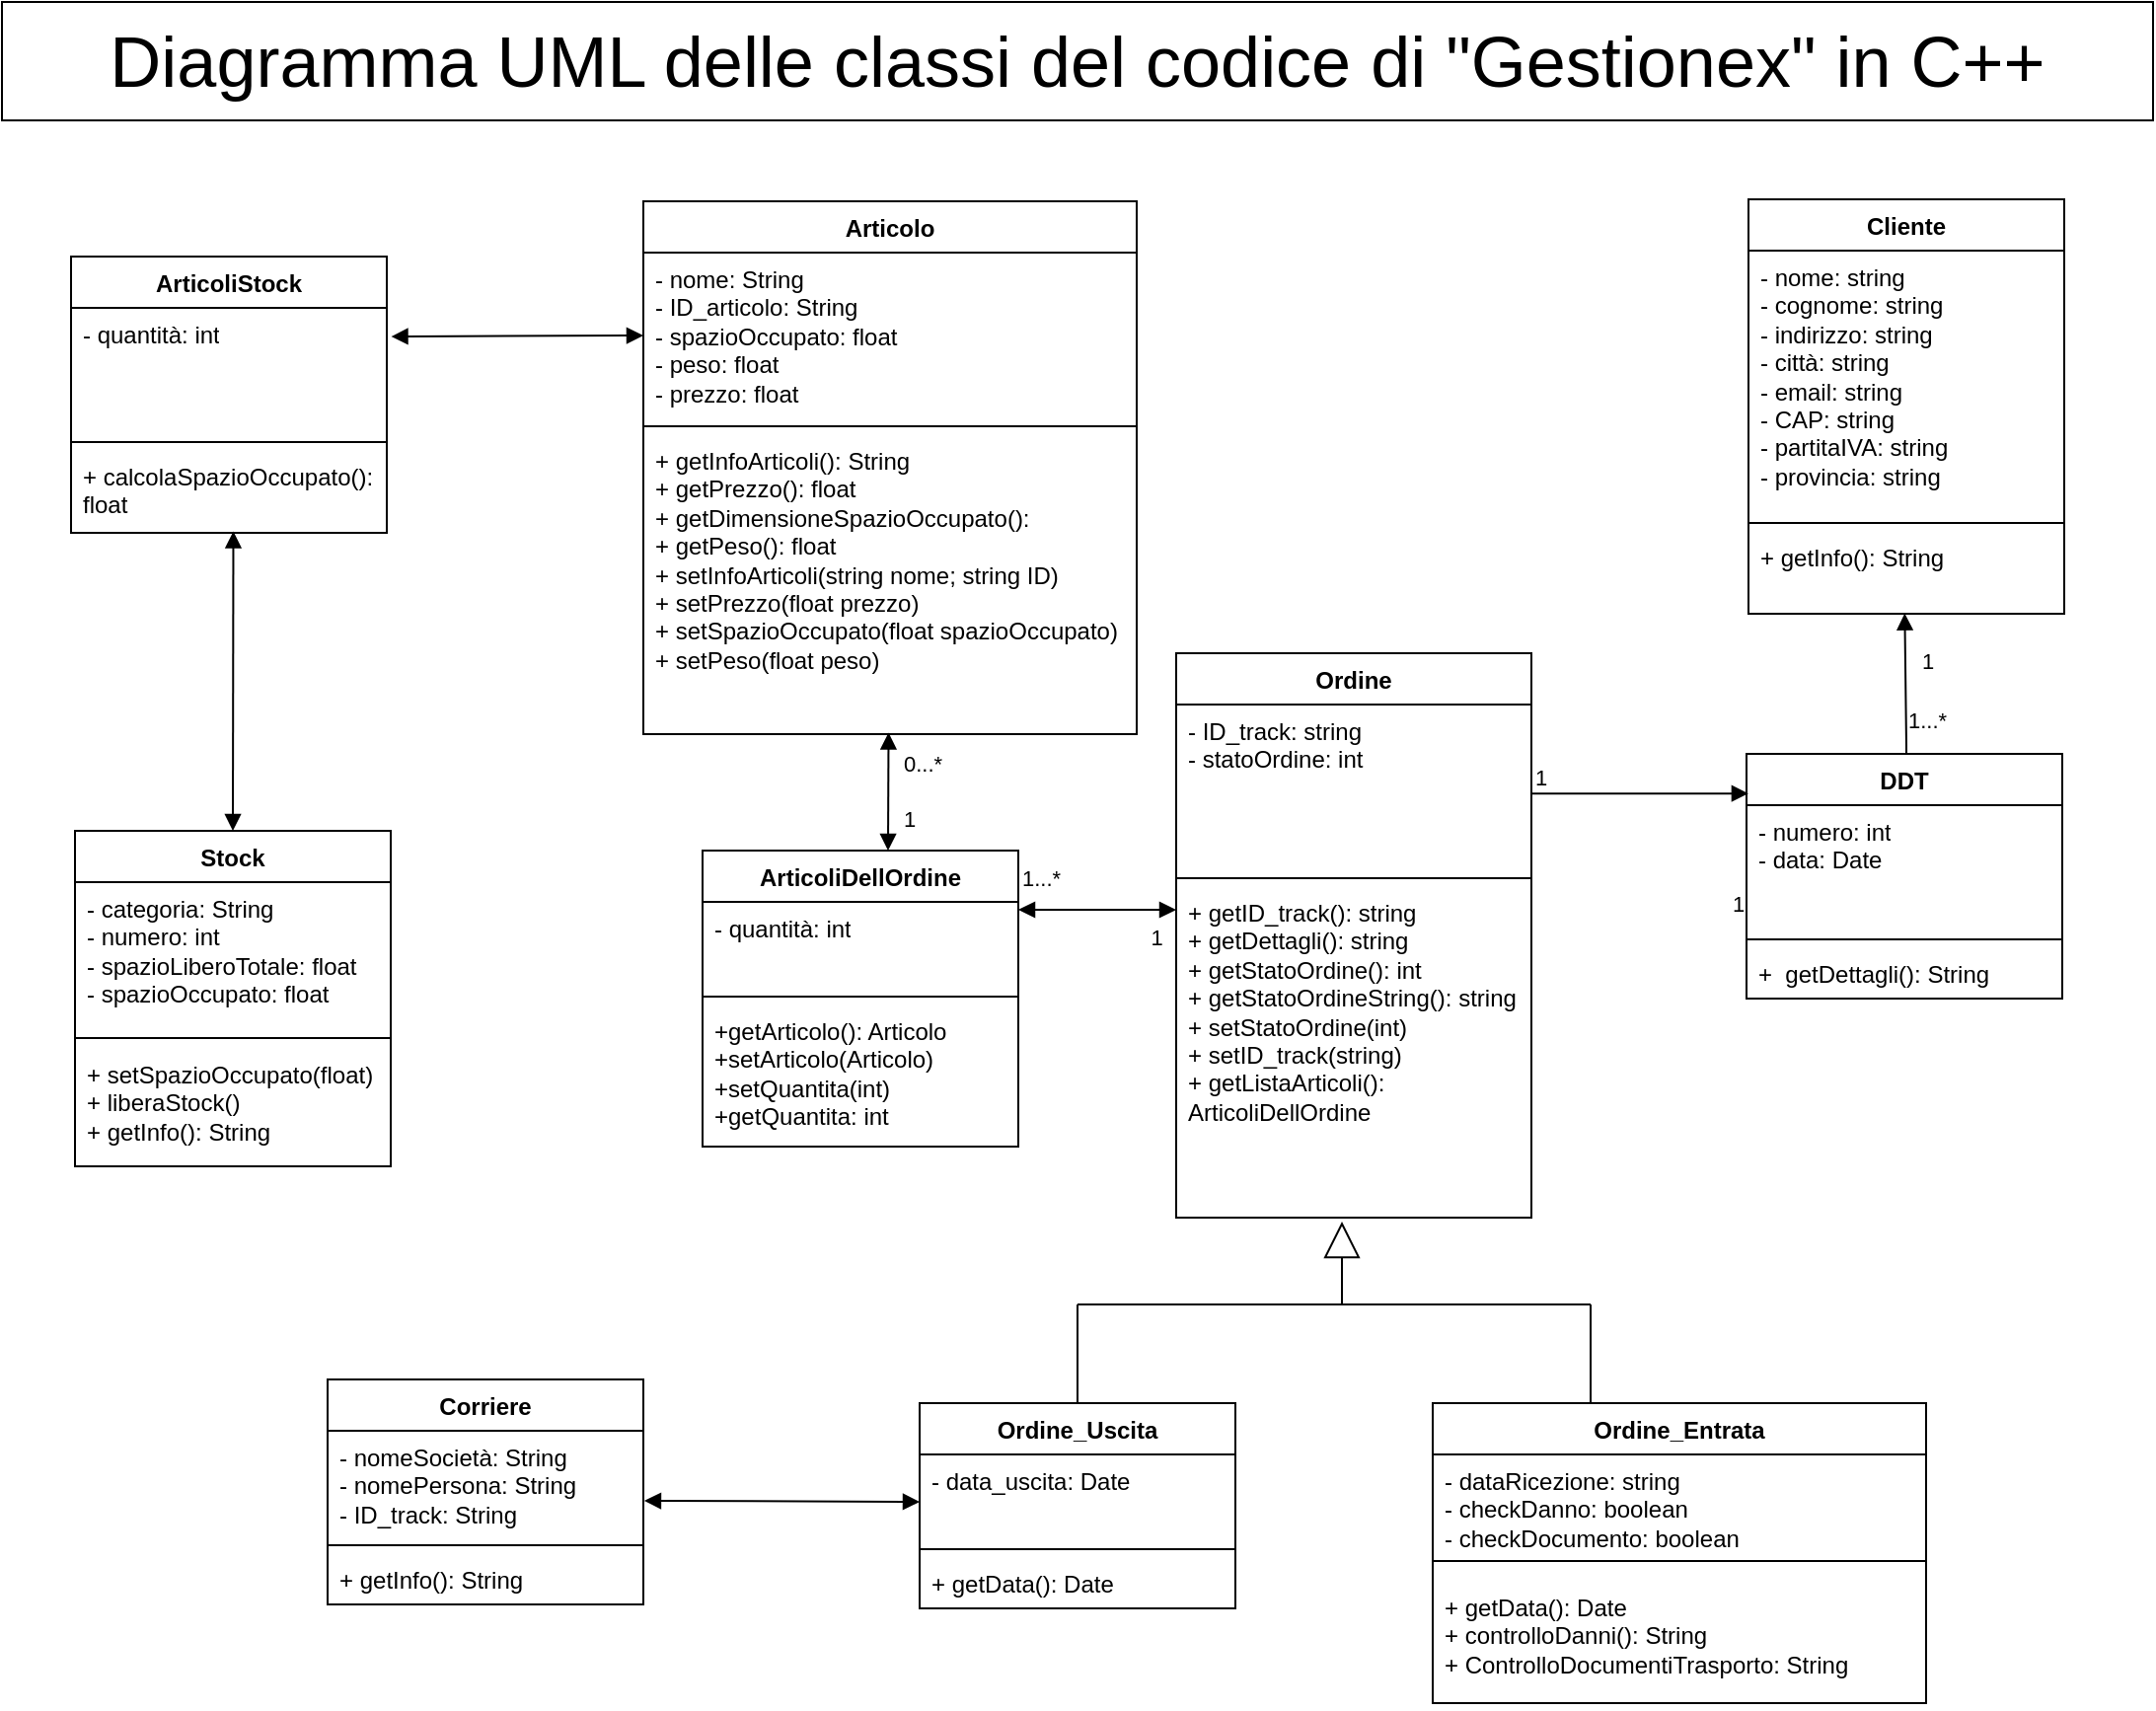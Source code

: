 <mxfile version="26.2.2">
  <diagram id="C5RBs43oDa-KdzZeNtuy" name="Page-1">
    <mxGraphModel dx="2255" dy="841" grid="1" gridSize="10" guides="1" tooltips="1" connect="1" arrows="1" fold="1" page="1" pageScale="1" pageWidth="827" pageHeight="1169" math="0" shadow="0">
      <root>
        <mxCell id="WIyWlLk6GJQsqaUBKTNV-0" />
        <mxCell id="WIyWlLk6GJQsqaUBKTNV-1" parent="WIyWlLk6GJQsqaUBKTNV-0" />
        <mxCell id="eDhgWXMWfAPKys8gNTX1-6" value="Ordine" style="swimlane;fontStyle=1;align=center;verticalAlign=top;childLayout=stackLayout;horizontal=1;startSize=26;horizontalStack=0;resizeParent=1;resizeParentMax=0;resizeLast=0;collapsible=1;marginBottom=0;whiteSpace=wrap;html=1;" parent="WIyWlLk6GJQsqaUBKTNV-1" vertex="1">
          <mxGeometry x="40" y="370" width="180" height="286" as="geometry" />
        </mxCell>
        <mxCell id="eDhgWXMWfAPKys8gNTX1-7" value="- ID_track: string&lt;div&gt;- statoOrdine: int&lt;/div&gt;" style="text;strokeColor=none;fillColor=none;align=left;verticalAlign=top;spacingLeft=4;spacingRight=4;overflow=hidden;rotatable=0;points=[[0,0.5],[1,0.5]];portConstraint=eastwest;whiteSpace=wrap;html=1;" parent="eDhgWXMWfAPKys8gNTX1-6" vertex="1">
          <mxGeometry y="26" width="180" height="84" as="geometry" />
        </mxCell>
        <mxCell id="eDhgWXMWfAPKys8gNTX1-8" value="" style="line;strokeWidth=1;fillColor=none;align=left;verticalAlign=middle;spacingTop=-1;spacingLeft=3;spacingRight=3;rotatable=0;labelPosition=right;points=[];portConstraint=eastwest;strokeColor=inherit;" parent="eDhgWXMWfAPKys8gNTX1-6" vertex="1">
          <mxGeometry y="110" width="180" height="8" as="geometry" />
        </mxCell>
        <mxCell id="eDhgWXMWfAPKys8gNTX1-9" value="+ getID_track(): string&lt;div&gt;+ getDettagli(): string&lt;/div&gt;&lt;div&gt;+ getStatoOrdine(): int&lt;/div&gt;&lt;div&gt;+ getStatoOrdineString(): string&lt;/div&gt;&lt;div&gt;+ setStatoOrdine(int)&lt;/div&gt;&lt;div&gt;+ setID_track(string)&lt;/div&gt;&lt;div&gt;+ getListaArticoli(): ArticoliDellOrdine&lt;/div&gt;&lt;div&gt;&lt;br&gt;&lt;/div&gt;&lt;div&gt;&lt;br&gt;&lt;div&gt;&lt;br&gt;&lt;/div&gt;&lt;/div&gt;" style="text;strokeColor=none;fillColor=none;align=left;verticalAlign=top;spacingLeft=4;spacingRight=4;overflow=hidden;rotatable=0;points=[[0,0.5],[1,0.5]];portConstraint=eastwest;whiteSpace=wrap;html=1;" parent="eDhgWXMWfAPKys8gNTX1-6" vertex="1">
          <mxGeometry y="118" width="180" height="168" as="geometry" />
        </mxCell>
        <mxCell id="eDhgWXMWfAPKys8gNTX1-10" value="" style="endArrow=block;endSize=16;endFill=0;html=1;rounded=0;" parent="WIyWlLk6GJQsqaUBKTNV-1" edge="1">
          <mxGeometry x="-0.125" y="-70" width="160" relative="1" as="geometry">
            <mxPoint x="124" y="700" as="sourcePoint" />
            <mxPoint x="124" y="658" as="targetPoint" />
            <Array as="points" />
            <mxPoint as="offset" />
          </mxGeometry>
        </mxCell>
        <mxCell id="eDhgWXMWfAPKys8gNTX1-19" value="" style="endArrow=none;html=1;rounded=0;" parent="WIyWlLk6GJQsqaUBKTNV-1" edge="1">
          <mxGeometry width="50" height="50" relative="1" as="geometry">
            <mxPoint x="-10" y="700" as="sourcePoint" />
            <mxPoint x="250" y="700" as="targetPoint" />
          </mxGeometry>
        </mxCell>
        <mxCell id="eDhgWXMWfAPKys8gNTX1-20" value="" style="endArrow=none;html=1;rounded=0;exitX=0.5;exitY=0;exitDx=0;exitDy=0;" parent="WIyWlLk6GJQsqaUBKTNV-1" edge="1">
          <mxGeometry width="50" height="50" relative="1" as="geometry">
            <mxPoint x="-10" y="750" as="sourcePoint" />
            <mxPoint x="-10" y="700" as="targetPoint" />
          </mxGeometry>
        </mxCell>
        <mxCell id="eDhgWXMWfAPKys8gNTX1-21" value="Ordine_Uscita" style="swimlane;fontStyle=1;align=center;verticalAlign=top;childLayout=stackLayout;horizontal=1;startSize=26;horizontalStack=0;resizeParent=1;resizeParentMax=0;resizeLast=0;collapsible=1;marginBottom=0;whiteSpace=wrap;html=1;" parent="WIyWlLk6GJQsqaUBKTNV-1" vertex="1">
          <mxGeometry x="-90" y="750" width="160" height="104" as="geometry" />
        </mxCell>
        <mxCell id="eDhgWXMWfAPKys8gNTX1-22" value="- data_uscita: Date" style="text;strokeColor=none;fillColor=none;align=left;verticalAlign=top;spacingLeft=4;spacingRight=4;overflow=hidden;rotatable=0;points=[[0,0.5],[1,0.5]];portConstraint=eastwest;whiteSpace=wrap;html=1;" parent="eDhgWXMWfAPKys8gNTX1-21" vertex="1">
          <mxGeometry y="26" width="160" height="44" as="geometry" />
        </mxCell>
        <mxCell id="eDhgWXMWfAPKys8gNTX1-23" value="" style="line;strokeWidth=1;fillColor=none;align=left;verticalAlign=middle;spacingTop=-1;spacingLeft=3;spacingRight=3;rotatable=0;labelPosition=right;points=[];portConstraint=eastwest;strokeColor=inherit;" parent="eDhgWXMWfAPKys8gNTX1-21" vertex="1">
          <mxGeometry y="70" width="160" height="8" as="geometry" />
        </mxCell>
        <mxCell id="eDhgWXMWfAPKys8gNTX1-24" value="+ getData(): Date" style="text;strokeColor=none;fillColor=none;align=left;verticalAlign=top;spacingLeft=4;spacingRight=4;overflow=hidden;rotatable=0;points=[[0,0.5],[1,0.5]];portConstraint=eastwest;whiteSpace=wrap;html=1;" parent="eDhgWXMWfAPKys8gNTX1-21" vertex="1">
          <mxGeometry y="78" width="160" height="26" as="geometry" />
        </mxCell>
        <mxCell id="eDhgWXMWfAPKys8gNTX1-25" value="" style="endArrow=none;html=1;rounded=0;exitX=0.5;exitY=0;exitDx=0;exitDy=0;" parent="WIyWlLk6GJQsqaUBKTNV-1" edge="1">
          <mxGeometry width="50" height="50" relative="1" as="geometry">
            <mxPoint x="250" y="750" as="sourcePoint" />
            <mxPoint x="250" y="700" as="targetPoint" />
          </mxGeometry>
        </mxCell>
        <mxCell id="eDhgWXMWfAPKys8gNTX1-26" value="Ordine_Entrata" style="swimlane;fontStyle=1;align=center;verticalAlign=top;childLayout=stackLayout;horizontal=1;startSize=26;horizontalStack=0;resizeParent=1;resizeParentMax=0;resizeLast=0;collapsible=1;marginBottom=0;whiteSpace=wrap;html=1;" parent="WIyWlLk6GJQsqaUBKTNV-1" vertex="1">
          <mxGeometry x="170" y="750" width="250" height="152" as="geometry" />
        </mxCell>
        <mxCell id="eDhgWXMWfAPKys8gNTX1-27" value="- dataRicezione: string&lt;div&gt;- checkDanno: boolean&lt;/div&gt;&lt;div&gt;- checkDocumento: boolean&lt;/div&gt;" style="text;strokeColor=none;fillColor=none;align=left;verticalAlign=top;spacingLeft=4;spacingRight=4;overflow=hidden;rotatable=0;points=[[0,0.5],[1,0.5]];portConstraint=eastwest;whiteSpace=wrap;html=1;" parent="eDhgWXMWfAPKys8gNTX1-26" vertex="1">
          <mxGeometry y="26" width="250" height="44" as="geometry" />
        </mxCell>
        <mxCell id="eDhgWXMWfAPKys8gNTX1-28" value="" style="line;strokeWidth=1;fillColor=none;align=left;verticalAlign=middle;spacingTop=-1;spacingLeft=3;spacingRight=3;rotatable=0;labelPosition=right;points=[];portConstraint=eastwest;strokeColor=inherit;" parent="eDhgWXMWfAPKys8gNTX1-26" vertex="1">
          <mxGeometry y="70" width="250" height="20" as="geometry" />
        </mxCell>
        <mxCell id="eDhgWXMWfAPKys8gNTX1-29" value="+ getData(): Date&lt;div&gt;+ controlloDanni(): String&lt;/div&gt;&lt;div&gt;+ ControlloDocumentiTrasporto: String&lt;/div&gt;" style="text;strokeColor=none;fillColor=none;align=left;verticalAlign=top;spacingLeft=4;spacingRight=4;overflow=hidden;rotatable=0;points=[[0,0.5],[1,0.5]];portConstraint=eastwest;whiteSpace=wrap;html=1;" parent="eDhgWXMWfAPKys8gNTX1-26" vertex="1">
          <mxGeometry y="90" width="250" height="62" as="geometry" />
        </mxCell>
        <mxCell id="eDhgWXMWfAPKys8gNTX1-34" value="DDT" style="swimlane;fontStyle=1;align=center;verticalAlign=top;childLayout=stackLayout;horizontal=1;startSize=26;horizontalStack=0;resizeParent=1;resizeParentMax=0;resizeLast=0;collapsible=1;marginBottom=0;whiteSpace=wrap;html=1;" parent="WIyWlLk6GJQsqaUBKTNV-1" vertex="1">
          <mxGeometry x="329" y="421" width="160" height="124" as="geometry" />
        </mxCell>
        <mxCell id="eDhgWXMWfAPKys8gNTX1-35" value="- numero: int&lt;div&gt;- data: Date&lt;/div&gt;&lt;div&gt;&lt;br&gt;&lt;/div&gt;" style="text;strokeColor=none;fillColor=none;align=left;verticalAlign=top;spacingLeft=4;spacingRight=4;overflow=hidden;rotatable=0;points=[[0,0.5],[1,0.5]];portConstraint=eastwest;whiteSpace=wrap;html=1;" parent="eDhgWXMWfAPKys8gNTX1-34" vertex="1">
          <mxGeometry y="26" width="160" height="64" as="geometry" />
        </mxCell>
        <mxCell id="eDhgWXMWfAPKys8gNTX1-36" value="" style="line;strokeWidth=1;fillColor=none;align=left;verticalAlign=middle;spacingTop=-1;spacingLeft=3;spacingRight=3;rotatable=0;labelPosition=right;points=[];portConstraint=eastwest;strokeColor=inherit;" parent="eDhgWXMWfAPKys8gNTX1-34" vertex="1">
          <mxGeometry y="90" width="160" height="8" as="geometry" />
        </mxCell>
        <mxCell id="eDhgWXMWfAPKys8gNTX1-37" value="+&amp;nbsp; getDettagli(): String" style="text;strokeColor=none;fillColor=none;align=left;verticalAlign=top;spacingLeft=4;spacingRight=4;overflow=hidden;rotatable=0;points=[[0,0.5],[1,0.5]];portConstraint=eastwest;whiteSpace=wrap;html=1;" parent="eDhgWXMWfAPKys8gNTX1-34" vertex="1">
          <mxGeometry y="98" width="160" height="26" as="geometry" />
        </mxCell>
        <mxCell id="eDhgWXMWfAPKys8gNTX1-38" value="Cliente" style="swimlane;fontStyle=1;align=center;verticalAlign=top;childLayout=stackLayout;horizontal=1;startSize=26;horizontalStack=0;resizeParent=1;resizeParentMax=0;resizeLast=0;collapsible=1;marginBottom=0;whiteSpace=wrap;html=1;" parent="WIyWlLk6GJQsqaUBKTNV-1" vertex="1">
          <mxGeometry x="330" y="140" width="160" height="210" as="geometry" />
        </mxCell>
        <mxCell id="eDhgWXMWfAPKys8gNTX1-39" value="- nome: string&lt;div&gt;- cognome: string&lt;/div&gt;&lt;div&gt;&lt;div&gt;- indirizzo: string&lt;/div&gt;&lt;div&gt;- città: string&lt;/div&gt;&lt;div&gt;- email: string&lt;/div&gt;&lt;div&gt;- CAP: string&lt;/div&gt;&lt;div&gt;- partitaIVA: string&lt;/div&gt;&lt;/div&gt;&lt;div&gt;- provincia: string&lt;/div&gt;" style="text;strokeColor=none;fillColor=none;align=left;verticalAlign=top;spacingLeft=4;spacingRight=4;overflow=hidden;rotatable=0;points=[[0,0.5],[1,0.5]];portConstraint=eastwest;whiteSpace=wrap;html=1;" parent="eDhgWXMWfAPKys8gNTX1-38" vertex="1">
          <mxGeometry y="26" width="160" height="134" as="geometry" />
        </mxCell>
        <mxCell id="eDhgWXMWfAPKys8gNTX1-40" value="" style="line;strokeWidth=1;fillColor=none;align=left;verticalAlign=middle;spacingTop=-1;spacingLeft=3;spacingRight=3;rotatable=0;labelPosition=right;points=[];portConstraint=eastwest;strokeColor=inherit;" parent="eDhgWXMWfAPKys8gNTX1-38" vertex="1">
          <mxGeometry y="160" width="160" height="8" as="geometry" />
        </mxCell>
        <mxCell id="eDhgWXMWfAPKys8gNTX1-41" value="+ getInfo(): String" style="text;strokeColor=none;fillColor=none;align=left;verticalAlign=top;spacingLeft=4;spacingRight=4;overflow=hidden;rotatable=0;points=[[0,0.5],[1,0.5]];portConstraint=eastwest;whiteSpace=wrap;html=1;" parent="eDhgWXMWfAPKys8gNTX1-38" vertex="1">
          <mxGeometry y="168" width="160" height="42" as="geometry" />
        </mxCell>
        <mxCell id="eDhgWXMWfAPKys8gNTX1-42" value="" style="endArrow=block;endFill=1;html=1;edgeStyle=orthogonalEdgeStyle;align=left;verticalAlign=top;rounded=0;exitX=0.999;exitY=0.537;exitDx=0;exitDy=0;exitPerimeter=0;entryX=0.006;entryY=0.162;entryDx=0;entryDy=0;entryPerimeter=0;" parent="WIyWlLk6GJQsqaUBKTNV-1" source="eDhgWXMWfAPKys8gNTX1-7" target="eDhgWXMWfAPKys8gNTX1-34" edge="1">
          <mxGeometry x="-0.402" y="11" relative="1" as="geometry">
            <mxPoint x="260" y="491.76" as="sourcePoint" />
            <mxPoint x="310" y="450" as="targetPoint" />
            <mxPoint as="offset" />
          </mxGeometry>
        </mxCell>
        <mxCell id="eDhgWXMWfAPKys8gNTX1-43" value="1" style="edgeLabel;resizable=0;html=1;align=left;verticalAlign=bottom;" parent="eDhgWXMWfAPKys8gNTX1-42" connectable="0" vertex="1">
          <mxGeometry x="-1" relative="1" as="geometry" />
        </mxCell>
        <mxCell id="eDhgWXMWfAPKys8gNTX1-45" value="1" style="edgeLabel;resizable=0;html=1;align=left;verticalAlign=bottom;" parent="WIyWlLk6GJQsqaUBKTNV-1" connectable="0" vertex="1">
          <mxGeometry x="320" y="505.004" as="geometry" />
        </mxCell>
        <mxCell id="eDhgWXMWfAPKys8gNTX1-48" value="" style="endArrow=block;endFill=1;html=1;edgeStyle=orthogonalEdgeStyle;align=left;verticalAlign=top;rounded=0;entryX=0.493;entryY=0.974;entryDx=0;entryDy=0;entryPerimeter=0;exitX=0.5;exitY=0;exitDx=0;exitDy=0;" parent="WIyWlLk6GJQsqaUBKTNV-1" source="eDhgWXMWfAPKys8gNTX1-34" edge="1">
          <mxGeometry x="0.209" y="19" relative="1" as="geometry">
            <mxPoint x="410.3" y="416.48" as="sourcePoint" />
            <mxPoint x="409.18" y="349.804" as="targetPoint" />
            <Array as="points">
              <mxPoint x="410" y="417" />
              <mxPoint x="409" y="417" />
            </Array>
            <mxPoint as="offset" />
          </mxGeometry>
        </mxCell>
        <mxCell id="eDhgWXMWfAPKys8gNTX1-49" value="1...*" style="edgeLabel;resizable=0;html=1;align=left;verticalAlign=bottom;" parent="eDhgWXMWfAPKys8gNTX1-48" connectable="0" vertex="1">
          <mxGeometry x="-1" relative="1" as="geometry">
            <mxPoint y="-9" as="offset" />
          </mxGeometry>
        </mxCell>
        <mxCell id="eDhgWXMWfAPKys8gNTX1-50" value="1" style="edgeLabel;resizable=0;html=1;align=left;verticalAlign=bottom;" parent="WIyWlLk6GJQsqaUBKTNV-1" connectable="0" vertex="1">
          <mxGeometry x="420" y="380" as="geometry">
            <mxPoint x="-4" y="2" as="offset" />
          </mxGeometry>
        </mxCell>
        <mxCell id="eDhgWXMWfAPKys8gNTX1-53" value="Articolo" style="swimlane;fontStyle=1;align=center;verticalAlign=top;childLayout=stackLayout;horizontal=1;startSize=26;horizontalStack=0;resizeParent=1;resizeParentMax=0;resizeLast=0;collapsible=1;marginBottom=0;whiteSpace=wrap;html=1;" parent="WIyWlLk6GJQsqaUBKTNV-1" vertex="1">
          <mxGeometry x="-230" y="141" width="250" height="270" as="geometry" />
        </mxCell>
        <mxCell id="eDhgWXMWfAPKys8gNTX1-54" value="- nome: String&lt;div&gt;- ID_articolo: String&lt;/div&gt;&lt;div&gt;- spazioOccupato: float&lt;/div&gt;&lt;div&gt;- peso: float&lt;/div&gt;&lt;div&gt;- prezzo: float&lt;/div&gt;" style="text;strokeColor=none;fillColor=none;align=left;verticalAlign=top;spacingLeft=4;spacingRight=4;overflow=hidden;rotatable=0;points=[[0,0.5],[1,0.5]];portConstraint=eastwest;whiteSpace=wrap;html=1;" parent="eDhgWXMWfAPKys8gNTX1-53" vertex="1">
          <mxGeometry y="26" width="250" height="84" as="geometry" />
        </mxCell>
        <mxCell id="eDhgWXMWfAPKys8gNTX1-55" value="" style="line;strokeWidth=1;fillColor=none;align=left;verticalAlign=middle;spacingTop=-1;spacingLeft=3;spacingRight=3;rotatable=0;labelPosition=right;points=[];portConstraint=eastwest;strokeColor=inherit;" parent="eDhgWXMWfAPKys8gNTX1-53" vertex="1">
          <mxGeometry y="110" width="250" height="8" as="geometry" />
        </mxCell>
        <mxCell id="eDhgWXMWfAPKys8gNTX1-61" style="edgeStyle=orthogonalEdgeStyle;rounded=0;orthogonalLoop=1;jettySize=auto;html=1;exitX=1;exitY=0.5;exitDx=0;exitDy=0;" parent="eDhgWXMWfAPKys8gNTX1-53" source="eDhgWXMWfAPKys8gNTX1-54" target="eDhgWXMWfAPKys8gNTX1-54" edge="1">
          <mxGeometry relative="1" as="geometry" />
        </mxCell>
        <mxCell id="eDhgWXMWfAPKys8gNTX1-56" value="+ getInfoArticoli(): String&lt;div&gt;+ getPrezzo(): float&lt;/div&gt;&lt;div&gt;+ getDimensioneSpazioOccupato():&lt;/div&gt;&lt;div&gt;+ getPeso(): float&lt;/div&gt;&lt;div&gt;&lt;span style=&quot;background-color: transparent; color: light-dark(rgb(0, 0, 0), rgb(255, 255, 255));&quot;&gt;+ setInfoArticoli(string nome; string ID)&lt;/span&gt;&lt;/div&gt;&lt;div&gt;&lt;span style=&quot;background-color: transparent; color: light-dark(rgb(0, 0, 0), rgb(255, 255, 255));&quot;&gt;+ setPrezzo(float prezzo)&lt;/span&gt;&lt;/div&gt;&lt;div&gt;&lt;span style=&quot;background-color: transparent; color: light-dark(rgb(0, 0, 0), rgb(255, 255, 255));&quot;&gt;+ setSpazioOccupato(float spazioOccupato)&lt;/span&gt;&lt;/div&gt;&lt;div&gt;&lt;span style=&quot;background-color: transparent; color: light-dark(rgb(0, 0, 0), rgb(255, 255, 255));&quot;&gt;+ setPeso(float peso)&lt;/span&gt;&lt;/div&gt;&lt;div&gt;&lt;br&gt;&lt;/div&gt;&lt;div&gt;&lt;br&gt;&lt;/div&gt;" style="text;strokeColor=none;fillColor=none;align=left;verticalAlign=top;spacingLeft=4;spacingRight=4;overflow=hidden;rotatable=0;points=[[0,0.5],[1,0.5]];portConstraint=eastwest;whiteSpace=wrap;html=1;" parent="eDhgWXMWfAPKys8gNTX1-53" vertex="1">
          <mxGeometry y="118" width="250" height="152" as="geometry" />
        </mxCell>
        <mxCell id="eDhgWXMWfAPKys8gNTX1-57" value="Stock" style="swimlane;fontStyle=1;align=center;verticalAlign=top;childLayout=stackLayout;horizontal=1;startSize=26;horizontalStack=0;resizeParent=1;resizeParentMax=0;resizeLast=0;collapsible=1;marginBottom=0;whiteSpace=wrap;html=1;" parent="WIyWlLk6GJQsqaUBKTNV-1" vertex="1">
          <mxGeometry x="-518" y="460" width="160" height="170" as="geometry" />
        </mxCell>
        <mxCell id="eDhgWXMWfAPKys8gNTX1-58" value="- categoria: String&lt;div&gt;- numero: int&lt;/div&gt;&lt;div&gt;- spazioLiberoTotale: float&lt;/div&gt;&lt;div&gt;- spazioOccupato: float&lt;/div&gt;" style="text;strokeColor=none;fillColor=none;align=left;verticalAlign=top;spacingLeft=4;spacingRight=4;overflow=hidden;rotatable=0;points=[[0,0.5],[1,0.5]];portConstraint=eastwest;whiteSpace=wrap;html=1;" parent="eDhgWXMWfAPKys8gNTX1-57" vertex="1">
          <mxGeometry y="26" width="160" height="74" as="geometry" />
        </mxCell>
        <mxCell id="eDhgWXMWfAPKys8gNTX1-59" value="" style="line;strokeWidth=1;fillColor=none;align=left;verticalAlign=middle;spacingTop=-1;spacingLeft=3;spacingRight=3;rotatable=0;labelPosition=right;points=[];portConstraint=eastwest;strokeColor=inherit;" parent="eDhgWXMWfAPKys8gNTX1-57" vertex="1">
          <mxGeometry y="100" width="160" height="10" as="geometry" />
        </mxCell>
        <mxCell id="eDhgWXMWfAPKys8gNTX1-60" value="+ setSpazioOccupato(float)&lt;div&gt;+ liberaStock()&lt;/div&gt;&lt;div&gt;+ getInfo(): String&lt;/div&gt;" style="text;strokeColor=none;fillColor=none;align=left;verticalAlign=top;spacingLeft=4;spacingRight=4;overflow=hidden;rotatable=0;points=[[0,0.5],[1,0.5]];portConstraint=eastwest;whiteSpace=wrap;html=1;" parent="eDhgWXMWfAPKys8gNTX1-57" vertex="1">
          <mxGeometry y="110" width="160" height="60" as="geometry" />
        </mxCell>
        <mxCell id="eDhgWXMWfAPKys8gNTX1-68" value="ArticoliStock" style="swimlane;fontStyle=1;align=center;verticalAlign=top;childLayout=stackLayout;horizontal=1;startSize=26;horizontalStack=0;resizeParent=1;resizeParentMax=0;resizeLast=0;collapsible=1;marginBottom=0;whiteSpace=wrap;html=1;" parent="WIyWlLk6GJQsqaUBKTNV-1" vertex="1">
          <mxGeometry x="-520" y="169" width="160" height="140" as="geometry" />
        </mxCell>
        <mxCell id="eDhgWXMWfAPKys8gNTX1-69" value="- quantità: int" style="text;strokeColor=none;fillColor=none;align=left;verticalAlign=top;spacingLeft=4;spacingRight=4;overflow=hidden;rotatable=0;points=[[0,0.5],[1,0.5]];portConstraint=eastwest;whiteSpace=wrap;html=1;" parent="eDhgWXMWfAPKys8gNTX1-68" vertex="1">
          <mxGeometry y="26" width="160" height="64" as="geometry" />
        </mxCell>
        <mxCell id="eDhgWXMWfAPKys8gNTX1-70" value="" style="line;strokeWidth=1;fillColor=none;align=left;verticalAlign=middle;spacingTop=-1;spacingLeft=3;spacingRight=3;rotatable=0;labelPosition=right;points=[];portConstraint=eastwest;strokeColor=inherit;" parent="eDhgWXMWfAPKys8gNTX1-68" vertex="1">
          <mxGeometry y="90" width="160" height="8" as="geometry" />
        </mxCell>
        <mxCell id="eDhgWXMWfAPKys8gNTX1-71" value="+ calcolaSpazioOccupato(): float" style="text;strokeColor=none;fillColor=none;align=left;verticalAlign=top;spacingLeft=4;spacingRight=4;overflow=hidden;rotatable=0;points=[[0,0.5],[1,0.5]];portConstraint=eastwest;whiteSpace=wrap;html=1;" parent="eDhgWXMWfAPKys8gNTX1-68" vertex="1">
          <mxGeometry y="98" width="160" height="42" as="geometry" />
        </mxCell>
        <mxCell id="eDhgWXMWfAPKys8gNTX1-72" value="ArticoliDellOrdine" style="swimlane;fontStyle=1;align=center;verticalAlign=top;childLayout=stackLayout;horizontal=1;startSize=26;horizontalStack=0;resizeParent=1;resizeParentMax=0;resizeLast=0;collapsible=1;marginBottom=0;whiteSpace=wrap;html=1;" parent="WIyWlLk6GJQsqaUBKTNV-1" vertex="1">
          <mxGeometry x="-200" y="470" width="160" height="150" as="geometry" />
        </mxCell>
        <mxCell id="eDhgWXMWfAPKys8gNTX1-73" value="- quantità: int" style="text;strokeColor=none;fillColor=none;align=left;verticalAlign=top;spacingLeft=4;spacingRight=4;overflow=hidden;rotatable=0;points=[[0,0.5],[1,0.5]];portConstraint=eastwest;whiteSpace=wrap;html=1;" parent="eDhgWXMWfAPKys8gNTX1-72" vertex="1">
          <mxGeometry y="26" width="160" height="44" as="geometry" />
        </mxCell>
        <mxCell id="eDhgWXMWfAPKys8gNTX1-74" value="" style="line;strokeWidth=1;fillColor=none;align=left;verticalAlign=middle;spacingTop=-1;spacingLeft=3;spacingRight=3;rotatable=0;labelPosition=right;points=[];portConstraint=eastwest;strokeColor=inherit;" parent="eDhgWXMWfAPKys8gNTX1-72" vertex="1">
          <mxGeometry y="70" width="160" height="8" as="geometry" />
        </mxCell>
        <mxCell id="eDhgWXMWfAPKys8gNTX1-75" value="&lt;div&gt;+getArticolo(): Articolo&lt;/div&gt;&lt;div&gt;+setArticolo(Articolo)&lt;/div&gt;&lt;div&gt;+setQuantita(int)&lt;/div&gt;&lt;div&gt;+getQuantita: int&lt;/div&gt;" style="text;strokeColor=none;fillColor=none;align=left;verticalAlign=top;spacingLeft=4;spacingRight=4;overflow=hidden;rotatable=0;points=[[0,0.5],[1,0.5]];portConstraint=eastwest;whiteSpace=wrap;html=1;" parent="eDhgWXMWfAPKys8gNTX1-72" vertex="1">
          <mxGeometry y="78" width="160" height="72" as="geometry" />
        </mxCell>
        <mxCell id="eDhgWXMWfAPKys8gNTX1-78" value="" style="endArrow=block;startArrow=block;endFill=1;startFill=1;html=1;rounded=0;" parent="WIyWlLk6GJQsqaUBKTNV-1" edge="1">
          <mxGeometry width="160" relative="1" as="geometry">
            <mxPoint x="-40" y="500" as="sourcePoint" />
            <mxPoint x="40" y="500" as="targetPoint" />
          </mxGeometry>
        </mxCell>
        <mxCell id="eDhgWXMWfAPKys8gNTX1-81" value="" style="endArrow=block;startArrow=block;endFill=1;startFill=1;html=1;rounded=0;entryX=0.514;entryY=0.981;entryDx=0;entryDy=0;entryPerimeter=0;exitX=0.5;exitY=0;exitDx=0;exitDy=0;" parent="WIyWlLk6GJQsqaUBKTNV-1" source="eDhgWXMWfAPKys8gNTX1-57" target="eDhgWXMWfAPKys8gNTX1-71" edge="1">
          <mxGeometry width="160" relative="1" as="geometry">
            <mxPoint x="-510" y="420" as="sourcePoint" />
            <mxPoint x="-350" y="420" as="targetPoint" />
          </mxGeometry>
        </mxCell>
        <mxCell id="eDhgWXMWfAPKys8gNTX1-83" value="&lt;span style=&quot;color: rgb(0, 0, 0); font-family: Helvetica; font-size: 11px; font-style: normal; font-variant-ligatures: normal; font-variant-caps: normal; font-weight: 400; letter-spacing: normal; orphans: 2; text-align: left; text-indent: 0px; text-transform: none; widows: 2; word-spacing: 0px; -webkit-text-stroke-width: 0px; white-space: nowrap; background-color: rgb(255, 255, 255); text-decoration-thickness: initial; text-decoration-style: initial; text-decoration-color: initial; display: inline !important; float: none;&quot;&gt;1...*&lt;/span&gt;" style="text;whiteSpace=wrap;html=1;" parent="WIyWlLk6GJQsqaUBKTNV-1" vertex="1">
          <mxGeometry x="-40" y="470" width="40" height="40" as="geometry" />
        </mxCell>
        <mxCell id="eDhgWXMWfAPKys8gNTX1-84" value="&lt;span style=&quot;color: rgb(0, 0, 0); font-family: Helvetica; font-size: 11px; font-style: normal; font-variant-ligatures: normal; font-variant-caps: normal; font-weight: 400; letter-spacing: normal; orphans: 2; text-align: left; text-indent: 0px; text-transform: none; widows: 2; word-spacing: 0px; -webkit-text-stroke-width: 0px; white-space: nowrap; background-color: rgb(255, 255, 255); text-decoration-thickness: initial; text-decoration-style: initial; text-decoration-color: initial; display: inline !important; float: none;&quot;&gt;&amp;nbsp; &amp;nbsp; &amp;nbsp;1&amp;nbsp;&lt;/span&gt;" style="text;whiteSpace=wrap;html=1;" parent="WIyWlLk6GJQsqaUBKTNV-1" vertex="1">
          <mxGeometry x="10" y="500" width="40" height="40" as="geometry" />
        </mxCell>
        <mxCell id="eDhgWXMWfAPKys8gNTX1-85" value="Corriere" style="swimlane;fontStyle=1;align=center;verticalAlign=top;childLayout=stackLayout;horizontal=1;startSize=26;horizontalStack=0;resizeParent=1;resizeParentMax=0;resizeLast=0;collapsible=1;marginBottom=0;whiteSpace=wrap;html=1;" parent="WIyWlLk6GJQsqaUBKTNV-1" vertex="1">
          <mxGeometry x="-390" y="738" width="160" height="114" as="geometry" />
        </mxCell>
        <mxCell id="eDhgWXMWfAPKys8gNTX1-86" value="- nomeSocietà: String&lt;div&gt;- nomePersona: String&lt;/div&gt;&lt;div&gt;- ID_track: String&lt;/div&gt;" style="text;strokeColor=none;fillColor=none;align=left;verticalAlign=top;spacingLeft=4;spacingRight=4;overflow=hidden;rotatable=0;points=[[0,0.5],[1,0.5]];portConstraint=eastwest;whiteSpace=wrap;html=1;" parent="eDhgWXMWfAPKys8gNTX1-85" vertex="1">
          <mxGeometry y="26" width="160" height="54" as="geometry" />
        </mxCell>
        <mxCell id="eDhgWXMWfAPKys8gNTX1-87" value="" style="line;strokeWidth=1;fillColor=none;align=left;verticalAlign=middle;spacingTop=-1;spacingLeft=3;spacingRight=3;rotatable=0;labelPosition=right;points=[];portConstraint=eastwest;strokeColor=inherit;" parent="eDhgWXMWfAPKys8gNTX1-85" vertex="1">
          <mxGeometry y="80" width="160" height="8" as="geometry" />
        </mxCell>
        <mxCell id="eDhgWXMWfAPKys8gNTX1-88" value="+ getInfo(): String" style="text;strokeColor=none;fillColor=none;align=left;verticalAlign=top;spacingLeft=4;spacingRight=4;overflow=hidden;rotatable=0;points=[[0,0.5],[1,0.5]];portConstraint=eastwest;whiteSpace=wrap;html=1;" parent="eDhgWXMWfAPKys8gNTX1-85" vertex="1">
          <mxGeometry y="88" width="160" height="26" as="geometry" />
        </mxCell>
        <mxCell id="eDhgWXMWfAPKys8gNTX1-90" value="" style="endArrow=block;startArrow=block;endFill=1;startFill=1;html=1;rounded=0;exitX=1.003;exitY=0.657;exitDx=0;exitDy=0;exitPerimeter=0;" parent="WIyWlLk6GJQsqaUBKTNV-1" source="eDhgWXMWfAPKys8gNTX1-86" edge="1">
          <mxGeometry width="160" relative="1" as="geometry">
            <mxPoint x="-200" y="800" as="sourcePoint" />
            <mxPoint x="-90" y="800" as="targetPoint" />
          </mxGeometry>
        </mxCell>
        <mxCell id="eDhgWXMWfAPKys8gNTX1-91" value="" style="endArrow=block;startArrow=block;endFill=1;startFill=1;html=1;rounded=0;entryX=0.497;entryY=0.995;entryDx=0;entryDy=0;entryPerimeter=0;" parent="WIyWlLk6GJQsqaUBKTNV-1" target="eDhgWXMWfAPKys8gNTX1-56" edge="1">
          <mxGeometry width="160" relative="1" as="geometry">
            <mxPoint x="-106" y="470" as="sourcePoint" />
            <mxPoint x="40" y="400" as="targetPoint" />
          </mxGeometry>
        </mxCell>
        <mxCell id="eDhgWXMWfAPKys8gNTX1-92" value="&lt;span style=&quot;color: rgb(0, 0, 0); font-family: Helvetica; font-size: 11px; font-style: normal; font-variant-ligatures: normal; font-variant-caps: normal; font-weight: 400; letter-spacing: normal; orphans: 2; text-align: left; text-indent: 0px; text-transform: none; widows: 2; word-spacing: 0px; -webkit-text-stroke-width: 0px; white-space: nowrap; background-color: rgb(255, 255, 255); text-decoration-thickness: initial; text-decoration-style: initial; text-decoration-color: initial; display: inline !important; float: none;&quot;&gt;1&lt;/span&gt;" style="text;whiteSpace=wrap;html=1;" parent="WIyWlLk6GJQsqaUBKTNV-1" vertex="1">
          <mxGeometry x="-100" y="440" width="40" height="40" as="geometry" />
        </mxCell>
        <mxCell id="eDhgWXMWfAPKys8gNTX1-93" value="&lt;span style=&quot;font-size: 11px; text-wrap-mode: nowrap; background-color: rgb(255, 255, 255);&quot;&gt;0...*&lt;br&gt;&lt;/span&gt;" style="text;whiteSpace=wrap;html=1;" parent="WIyWlLk6GJQsqaUBKTNV-1" vertex="1">
          <mxGeometry x="-100" y="412" width="40" height="58" as="geometry" />
        </mxCell>
        <mxCell id="eDhgWXMWfAPKys8gNTX1-94" value="" style="endArrow=block;startArrow=block;endFill=1;startFill=1;html=1;rounded=0;exitX=1.014;exitY=0.227;exitDx=0;exitDy=0;exitPerimeter=0;entryX=0;entryY=0.5;entryDx=0;entryDy=0;" parent="WIyWlLk6GJQsqaUBKTNV-1" source="eDhgWXMWfAPKys8gNTX1-69" target="eDhgWXMWfAPKys8gNTX1-54" edge="1">
          <mxGeometry width="160" relative="1" as="geometry">
            <mxPoint x="-329" y="330" as="sourcePoint" />
            <mxPoint x="-330" y="220" as="targetPoint" />
          </mxGeometry>
        </mxCell>
        <mxCell id="mtax6_YzFWXm8HUX0Qrl-0" value="&lt;font style=&quot;font-size: 36px;&quot;&gt;Diagramma UML delle classi del codice di &quot;Gestionex&quot; in C++&lt;/font&gt;" style="rounded=0;whiteSpace=wrap;html=1;" parent="WIyWlLk6GJQsqaUBKTNV-1" vertex="1">
          <mxGeometry x="-555" y="40" width="1090" height="60" as="geometry" />
        </mxCell>
      </root>
    </mxGraphModel>
  </diagram>
</mxfile>
